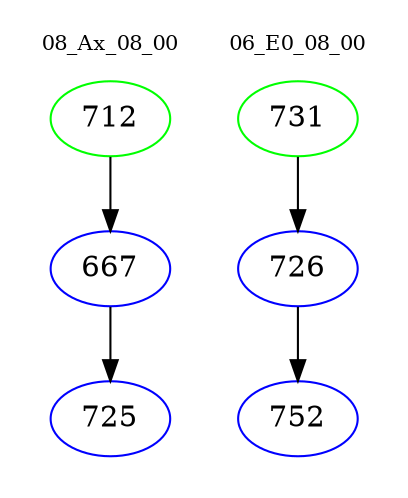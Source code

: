 digraph{
subgraph cluster_0 {
color = white
label = "08_Ax_08_00";
fontsize=10;
T0_712 [label="712", color="green"]
T0_712 -> T0_667 [color="black"]
T0_667 [label="667", color="blue"]
T0_667 -> T0_725 [color="black"]
T0_725 [label="725", color="blue"]
}
subgraph cluster_1 {
color = white
label = "06_E0_08_00";
fontsize=10;
T1_731 [label="731", color="green"]
T1_731 -> T1_726 [color="black"]
T1_726 [label="726", color="blue"]
T1_726 -> T1_752 [color="black"]
T1_752 [label="752", color="blue"]
}
}
